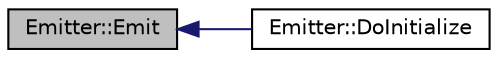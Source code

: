 digraph "Emitter::Emit"
{
  edge [fontname="Helvetica",fontsize="10",labelfontname="Helvetica",labelfontsize="10"];
  node [fontname="Helvetica",fontsize="10",shape=record];
  rankdir="LR";
  Node1 [label="Emitter::Emit",height=0.2,width=0.4,color="black", fillcolor="grey75", style="filled", fontcolor="black"];
  Node1 -> Node2 [dir="back",color="midnightblue",fontsize="10",style="solid"];
  Node2 [label="Emitter::DoInitialize",height=0.2,width=0.4,color="black", fillcolor="white", style="filled",URL="$df/de9/classEmitter.html#ae48c448ed4eac0885e394456a3c8375d"];
}
